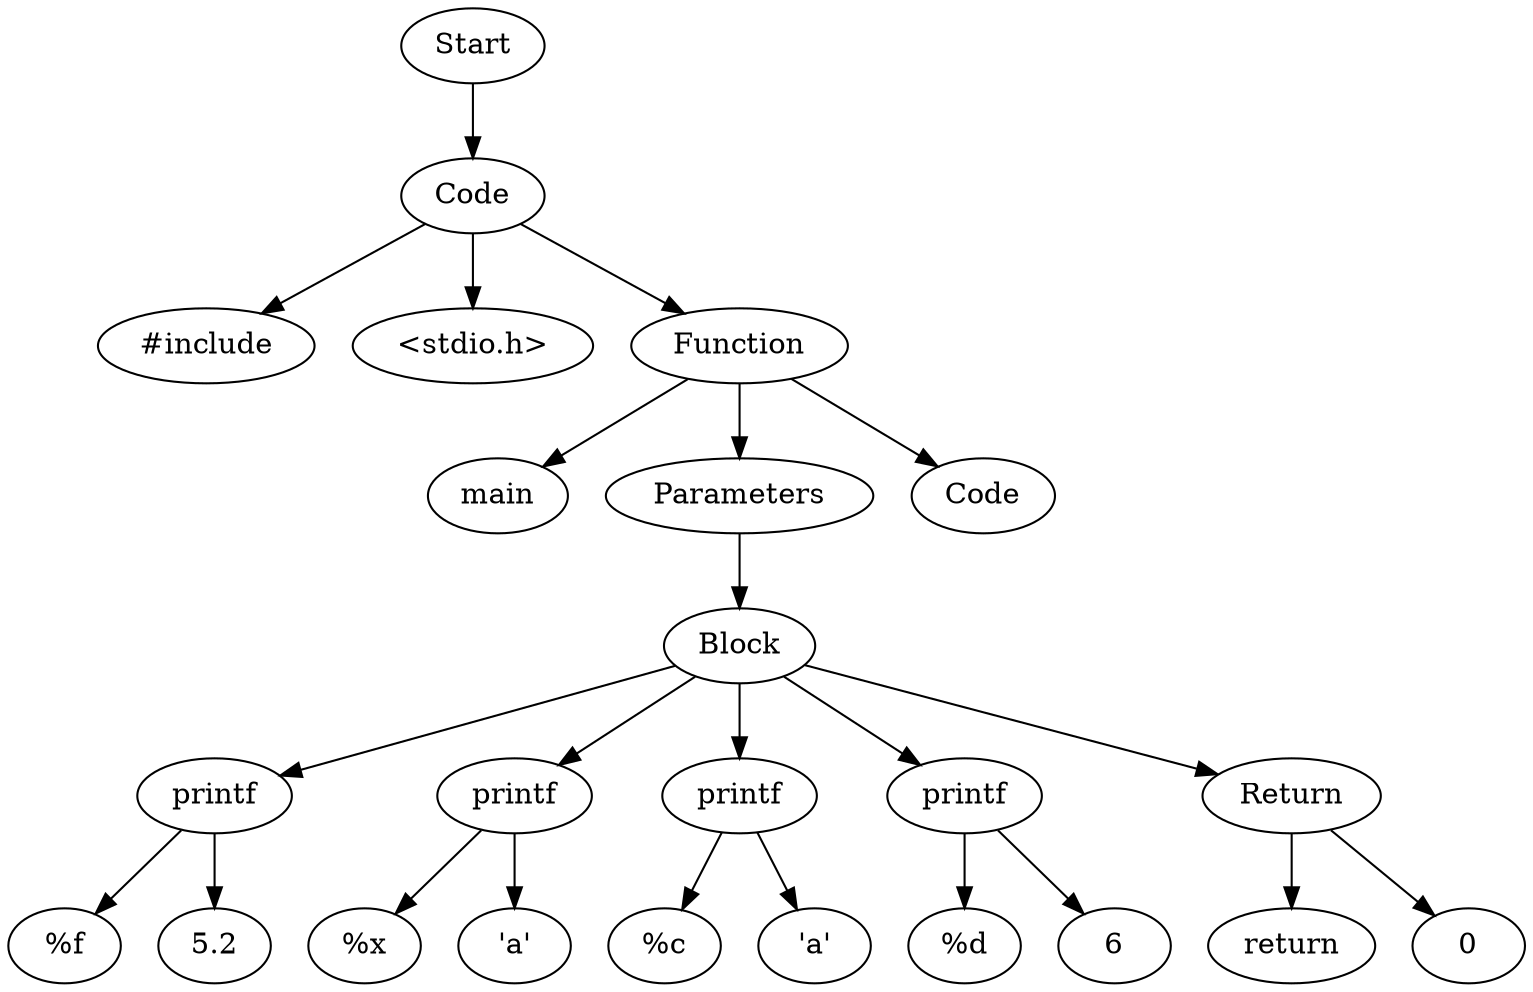 digraph AST {
  "126783194213216" [label="Start"];
  "126783194213216" -> "126783194208608";
  "126783194208608" [label="Code"];
  "126783194208608" -> "126783194216192";
  "126783194208608" -> "126783194215712";
  "126783194208608" -> "126783194215376";
  "126783194216192" [label="#include"];
  "126783194215712" [label="<stdio.h>"];
  "126783194215376" [label="Function"];
  "126783194215376" -> "126783194210480";
  "126783194215376" -> "126783194210960";
  "126783194215376" -> "126783194215472";
  "126783194210480" [label="main"];
  "126783194210960" [label="Parameters"];
  "126783194210960" -> "126783194210336";
  "126783194210336" [label="Block"];
  "126783194210336" -> "126783194216768";
  "126783194210336" -> "126783194212736";
  "126783194210336" -> "126783194216528";
  "126783194210336" -> "126783194202320";
  "126783194210336" -> "126783194207024";
  "126783194216768" [label="printf"];
  "126783194216768" -> "126783194218064";
  "126783194216768" -> "126783194209712";
  "126783194218064" [label="%f"];
  "126783194209712" [label="5.2"];
  "126783194212736" [label="printf"];
  "126783194212736" -> "126783194218112";
  "126783194212736" -> "126783194206256";
  "126783194218112" [label="%x"];
  "126783194206256" [label="'a'"];
  "126783194216528" [label="printf"];
  "126783194216528" -> "126783194218160";
  "126783194216528" -> "126783194213504";
  "126783194218160" [label="%c"];
  "126783194213504" [label="'a'"];
  "126783194202320" [label="printf"];
  "126783194202320" -> "126783194218208";
  "126783194202320" -> "126783194212544";
  "126783194218208" [label="%d"];
  "126783194212544" [label="6"];
  "126783194207024" [label="Return"];
  "126783194207024" -> "126783194210240";
  "126783194207024" -> "126783194214992";
  "126783194210240" [label="return"];
  "126783194214992" [label="0"];
  "126783194215472" [label="Code"];
}
